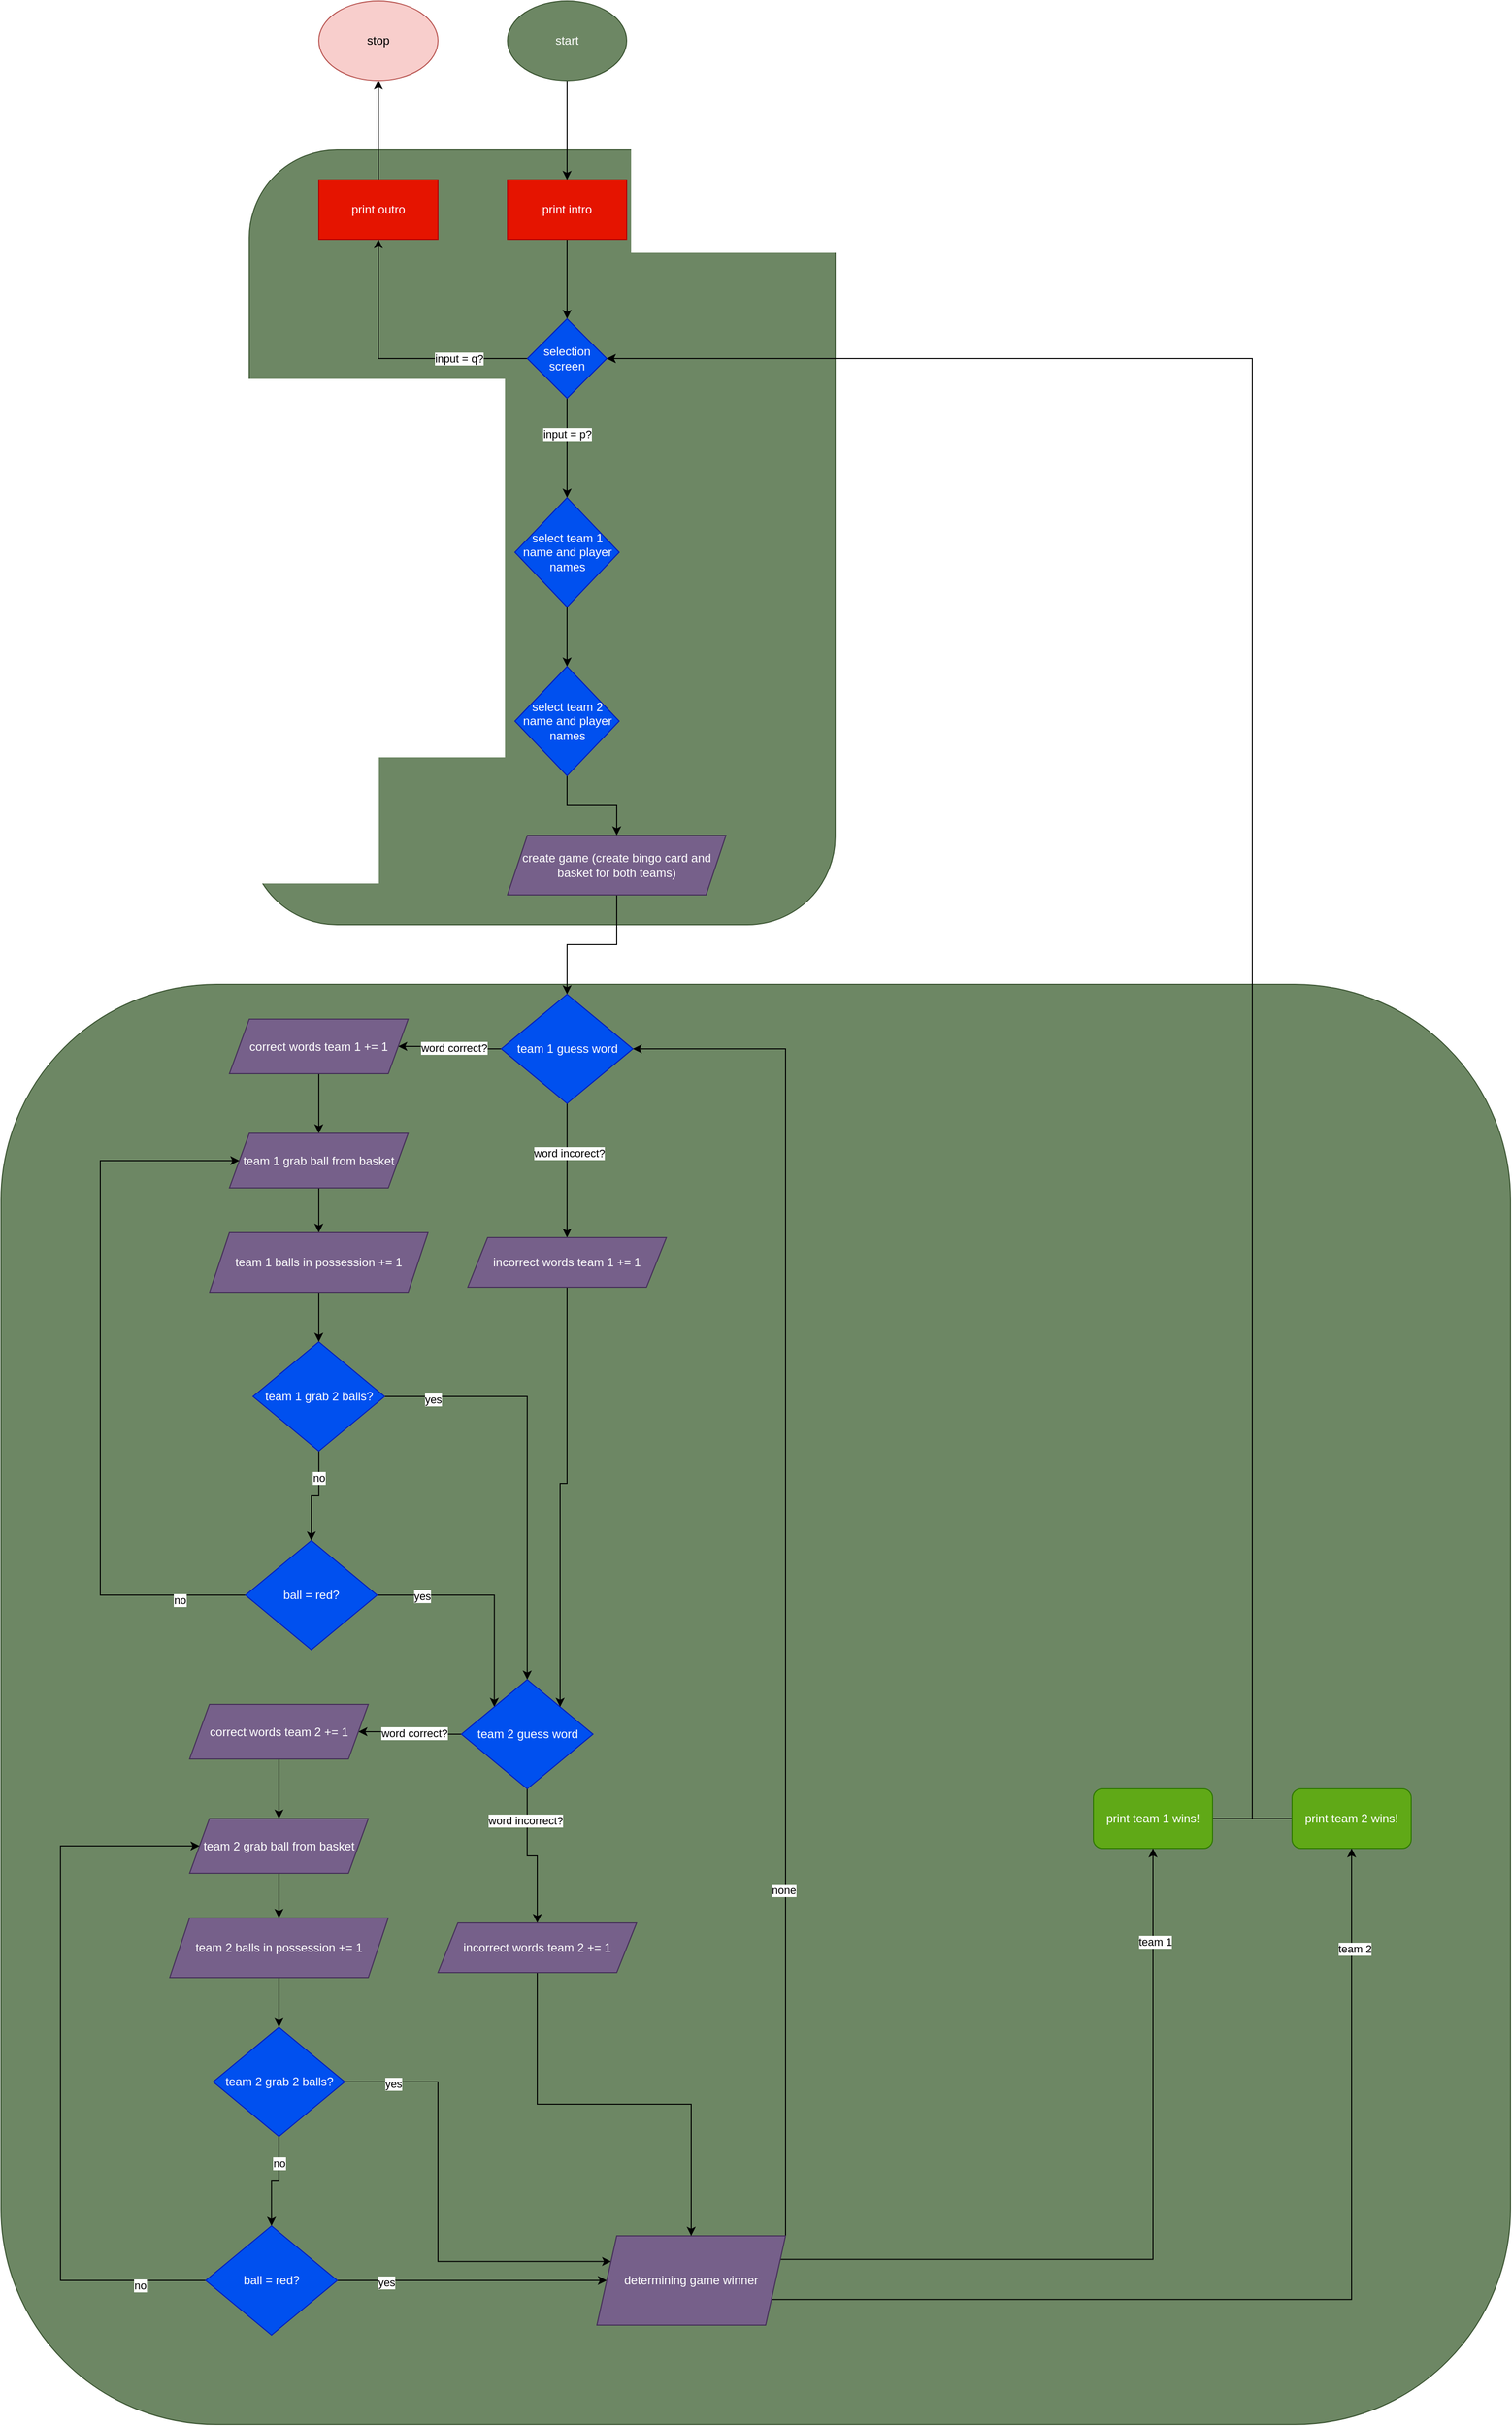 <mxfile version="27.0.1">
  <diagram name="Page-1" id="egBL8m2PtPAUlrRBkeFN">
    <mxGraphModel dx="3354" dy="2748" grid="1" gridSize="10" guides="1" tooltips="1" connect="1" arrows="1" fold="1" page="1" pageScale="1" pageWidth="850" pageHeight="1100" math="0" shadow="0">
      <root>
        <mxCell id="0" />
        <mxCell id="1" parent="0" />
        <mxCell id="If4iOhaDxwaOLvHCRaRI-144" value="" style="rounded=1;whiteSpace=wrap;html=1;fillColor=#6d8764;fontColor=#ffffff;strokeColor=#3A5431;" vertex="1" parent="1">
          <mxGeometry x="-280" y="890" width="1520" height="1450" as="geometry" />
        </mxCell>
        <mxCell id="If4iOhaDxwaOLvHCRaRI-18" value="" style="rounded=1;whiteSpace=wrap;html=1;fillColor=#6d8764;fontColor=#ffffff;strokeColor=#3A5431;" vertex="1" parent="1">
          <mxGeometry x="-30" y="50" width="590" height="780" as="geometry" />
        </mxCell>
        <mxCell id="If4iOhaDxwaOLvHCRaRI-6" style="edgeStyle=orthogonalEdgeStyle;rounded=0;orthogonalLoop=1;jettySize=auto;html=1;entryX=0.5;entryY=0;entryDx=0;entryDy=0;" edge="1" parent="1" source="If4iOhaDxwaOLvHCRaRI-2" target="If4iOhaDxwaOLvHCRaRI-3">
          <mxGeometry relative="1" as="geometry" />
        </mxCell>
        <mxCell id="If4iOhaDxwaOLvHCRaRI-2" value="print intro" style="rounded=0;whiteSpace=wrap;html=1;fillColor=#e51400;fontColor=#ffffff;strokeColor=#B20000;" vertex="1" parent="1">
          <mxGeometry x="230" y="80" width="120" height="60" as="geometry" />
        </mxCell>
        <mxCell id="If4iOhaDxwaOLvHCRaRI-7" style="edgeStyle=orthogonalEdgeStyle;rounded=0;orthogonalLoop=1;jettySize=auto;html=1;entryX=0.5;entryY=0;entryDx=0;entryDy=0;" edge="1" parent="1" source="If4iOhaDxwaOLvHCRaRI-3" target="If4iOhaDxwaOLvHCRaRI-5">
          <mxGeometry relative="1" as="geometry" />
        </mxCell>
        <mxCell id="If4iOhaDxwaOLvHCRaRI-8" value="input = p?" style="edgeLabel;html=1;align=center;verticalAlign=middle;resizable=0;points=[];" vertex="1" connectable="0" parent="If4iOhaDxwaOLvHCRaRI-7">
          <mxGeometry x="-0.294" relative="1" as="geometry">
            <mxPoint as="offset" />
          </mxGeometry>
        </mxCell>
        <mxCell id="If4iOhaDxwaOLvHCRaRI-100" style="edgeStyle=orthogonalEdgeStyle;rounded=0;orthogonalLoop=1;jettySize=auto;html=1;entryX=0.5;entryY=1;entryDx=0;entryDy=0;" edge="1" parent="1" source="If4iOhaDxwaOLvHCRaRI-3" target="If4iOhaDxwaOLvHCRaRI-14">
          <mxGeometry relative="1" as="geometry" />
        </mxCell>
        <mxCell id="If4iOhaDxwaOLvHCRaRI-101" value="input = q?" style="edgeLabel;html=1;align=center;verticalAlign=middle;resizable=0;points=[];" vertex="1" connectable="0" parent="If4iOhaDxwaOLvHCRaRI-100">
          <mxGeometry x="-0.49" relative="1" as="geometry">
            <mxPoint as="offset" />
          </mxGeometry>
        </mxCell>
        <mxCell id="If4iOhaDxwaOLvHCRaRI-3" value="selection screen" style="rhombus;whiteSpace=wrap;html=1;fillColor=#0050ef;fontColor=#ffffff;strokeColor=#001DBC;" vertex="1" parent="1">
          <mxGeometry x="250" y="220" width="80" height="80" as="geometry" />
        </mxCell>
        <mxCell id="If4iOhaDxwaOLvHCRaRI-10" style="edgeStyle=orthogonalEdgeStyle;rounded=0;orthogonalLoop=1;jettySize=auto;html=1;" edge="1" parent="1" source="If4iOhaDxwaOLvHCRaRI-5" target="If4iOhaDxwaOLvHCRaRI-9">
          <mxGeometry relative="1" as="geometry" />
        </mxCell>
        <mxCell id="If4iOhaDxwaOLvHCRaRI-5" value="select team 1 name and player names" style="rhombus;whiteSpace=wrap;html=1;fillColor=#0050ef;fontColor=#ffffff;strokeColor=#001DBC;" vertex="1" parent="1">
          <mxGeometry x="237.5" y="400" width="105" height="110" as="geometry" />
        </mxCell>
        <mxCell id="If4iOhaDxwaOLvHCRaRI-13" style="edgeStyle=orthogonalEdgeStyle;rounded=0;orthogonalLoop=1;jettySize=auto;html=1;entryX=0.5;entryY=0;entryDx=0;entryDy=0;" edge="1" parent="1" source="If4iOhaDxwaOLvHCRaRI-9" target="If4iOhaDxwaOLvHCRaRI-12">
          <mxGeometry relative="1" as="geometry" />
        </mxCell>
        <mxCell id="If4iOhaDxwaOLvHCRaRI-9" value="select team 2 name and player names" style="rhombus;whiteSpace=wrap;html=1;fillColor=#0050ef;fontColor=#ffffff;strokeColor=#001DBC;" vertex="1" parent="1">
          <mxGeometry x="237.5" y="570" width="105" height="110" as="geometry" />
        </mxCell>
        <mxCell id="If4iOhaDxwaOLvHCRaRI-20" style="edgeStyle=orthogonalEdgeStyle;rounded=0;orthogonalLoop=1;jettySize=auto;html=1;entryX=0.5;entryY=0;entryDx=0;entryDy=0;" edge="1" parent="1" source="If4iOhaDxwaOLvHCRaRI-12" target="If4iOhaDxwaOLvHCRaRI-19">
          <mxGeometry relative="1" as="geometry" />
        </mxCell>
        <mxCell id="If4iOhaDxwaOLvHCRaRI-12" value="create game (create bingo card and basket for both teams)" style="shape=parallelogram;perimeter=parallelogramPerimeter;whiteSpace=wrap;html=1;fixedSize=1;fillColor=#76608a;fontColor=#ffffff;strokeColor=#432D57;" vertex="1" parent="1">
          <mxGeometry x="230" y="740" width="220" height="60" as="geometry" />
        </mxCell>
        <mxCell id="If4iOhaDxwaOLvHCRaRI-106" style="edgeStyle=orthogonalEdgeStyle;rounded=0;orthogonalLoop=1;jettySize=auto;html=1;entryX=0.5;entryY=1;entryDx=0;entryDy=0;" edge="1" parent="1" source="If4iOhaDxwaOLvHCRaRI-14" target="If4iOhaDxwaOLvHCRaRI-105">
          <mxGeometry relative="1" as="geometry" />
        </mxCell>
        <mxCell id="If4iOhaDxwaOLvHCRaRI-14" value="print outro" style="rounded=0;whiteSpace=wrap;html=1;fillColor=#e51400;fontColor=#ffffff;strokeColor=#B20000;" vertex="1" parent="1">
          <mxGeometry x="40" y="80" width="120" height="60" as="geometry" />
        </mxCell>
        <mxCell id="If4iOhaDxwaOLvHCRaRI-22" style="edgeStyle=orthogonalEdgeStyle;rounded=0;orthogonalLoop=1;jettySize=auto;html=1;entryX=1;entryY=0.5;entryDx=0;entryDy=0;" edge="1" parent="1" source="If4iOhaDxwaOLvHCRaRI-19" target="If4iOhaDxwaOLvHCRaRI-21">
          <mxGeometry relative="1" as="geometry" />
        </mxCell>
        <mxCell id="If4iOhaDxwaOLvHCRaRI-23" value="word correct?" style="edgeLabel;html=1;align=center;verticalAlign=middle;resizable=0;points=[];" vertex="1" connectable="0" parent="If4iOhaDxwaOLvHCRaRI-22">
          <mxGeometry x="-0.049" y="1" relative="1" as="geometry">
            <mxPoint as="offset" />
          </mxGeometry>
        </mxCell>
        <mxCell id="If4iOhaDxwaOLvHCRaRI-134" style="edgeStyle=orthogonalEdgeStyle;rounded=0;orthogonalLoop=1;jettySize=auto;html=1;entryX=0.5;entryY=0;entryDx=0;entryDy=0;" edge="1" parent="1" source="If4iOhaDxwaOLvHCRaRI-19" target="If4iOhaDxwaOLvHCRaRI-133">
          <mxGeometry relative="1" as="geometry" />
        </mxCell>
        <mxCell id="If4iOhaDxwaOLvHCRaRI-135" value="word incorect?" style="edgeLabel;html=1;align=center;verticalAlign=middle;resizable=0;points=[];" vertex="1" connectable="0" parent="If4iOhaDxwaOLvHCRaRI-134">
          <mxGeometry x="-0.259" y="2" relative="1" as="geometry">
            <mxPoint as="offset" />
          </mxGeometry>
        </mxCell>
        <mxCell id="If4iOhaDxwaOLvHCRaRI-19" value="team 1 guess word" style="rhombus;whiteSpace=wrap;html=1;fillColor=#0050ef;fontColor=#ffffff;strokeColor=#001DBC;" vertex="1" parent="1">
          <mxGeometry x="223.75" y="900" width="132.5" height="110" as="geometry" />
        </mxCell>
        <mxCell id="If4iOhaDxwaOLvHCRaRI-28" style="edgeStyle=orthogonalEdgeStyle;rounded=0;orthogonalLoop=1;jettySize=auto;html=1;entryX=0.5;entryY=0;entryDx=0;entryDy=0;" edge="1" parent="1" source="If4iOhaDxwaOLvHCRaRI-21" target="If4iOhaDxwaOLvHCRaRI-27">
          <mxGeometry relative="1" as="geometry" />
        </mxCell>
        <mxCell id="If4iOhaDxwaOLvHCRaRI-21" value="correct words team 1 += 1" style="shape=parallelogram;perimeter=parallelogramPerimeter;whiteSpace=wrap;html=1;fixedSize=1;fillColor=#76608a;fontColor=#ffffff;strokeColor=#432D57;" vertex="1" parent="1">
          <mxGeometry x="-50" y="925" width="180" height="55" as="geometry" />
        </mxCell>
        <mxCell id="If4iOhaDxwaOLvHCRaRI-34" style="edgeStyle=orthogonalEdgeStyle;rounded=0;orthogonalLoop=1;jettySize=auto;html=1;" edge="1" parent="1" source="If4iOhaDxwaOLvHCRaRI-27" target="If4iOhaDxwaOLvHCRaRI-33">
          <mxGeometry relative="1" as="geometry" />
        </mxCell>
        <mxCell id="If4iOhaDxwaOLvHCRaRI-27" value="team 1 grab ball from basket" style="shape=parallelogram;perimeter=parallelogramPerimeter;whiteSpace=wrap;html=1;fixedSize=1;fillColor=#76608a;fontColor=#ffffff;strokeColor=#432D57;" vertex="1" parent="1">
          <mxGeometry x="-50" y="1040" width="180" height="55" as="geometry" />
        </mxCell>
        <mxCell id="If4iOhaDxwaOLvHCRaRI-39" style="edgeStyle=orthogonalEdgeStyle;rounded=0;orthogonalLoop=1;jettySize=auto;html=1;entryX=0;entryY=0.5;entryDx=0;entryDy=0;exitX=0;exitY=0.5;exitDx=0;exitDy=0;" edge="1" parent="1" source="If4iOhaDxwaOLvHCRaRI-29" target="If4iOhaDxwaOLvHCRaRI-27">
          <mxGeometry relative="1" as="geometry">
            <Array as="points">
              <mxPoint x="-180" y="1505" />
              <mxPoint x="-180" y="1068" />
            </Array>
          </mxGeometry>
        </mxCell>
        <mxCell id="If4iOhaDxwaOLvHCRaRI-40" value="no" style="edgeLabel;html=1;align=center;verticalAlign=middle;resizable=0;points=[];" vertex="1" connectable="0" parent="If4iOhaDxwaOLvHCRaRI-39">
          <mxGeometry x="-0.813" y="5" relative="1" as="geometry">
            <mxPoint x="1" as="offset" />
          </mxGeometry>
        </mxCell>
        <mxCell id="If4iOhaDxwaOLvHCRaRI-64" style="edgeStyle=orthogonalEdgeStyle;rounded=0;orthogonalLoop=1;jettySize=auto;html=1;entryX=0;entryY=0;entryDx=0;entryDy=0;" edge="1" parent="1" source="If4iOhaDxwaOLvHCRaRI-29" target="If4iOhaDxwaOLvHCRaRI-45">
          <mxGeometry relative="1" as="geometry" />
        </mxCell>
        <mxCell id="If4iOhaDxwaOLvHCRaRI-65" value="yes" style="edgeLabel;html=1;align=center;verticalAlign=middle;resizable=0;points=[];" vertex="1" connectable="0" parent="If4iOhaDxwaOLvHCRaRI-64">
          <mxGeometry x="-0.611" y="-1" relative="1" as="geometry">
            <mxPoint as="offset" />
          </mxGeometry>
        </mxCell>
        <mxCell id="If4iOhaDxwaOLvHCRaRI-29" value="ball = red?" style="rhombus;whiteSpace=wrap;html=1;fillColor=#0050ef;fontColor=#ffffff;strokeColor=#001DBC;" vertex="1" parent="1">
          <mxGeometry x="-33.75" y="1450" width="132.5" height="110" as="geometry" />
        </mxCell>
        <mxCell id="If4iOhaDxwaOLvHCRaRI-36" style="edgeStyle=orthogonalEdgeStyle;rounded=0;orthogonalLoop=1;jettySize=auto;html=1;entryX=0.5;entryY=0;entryDx=0;entryDy=0;" edge="1" parent="1" source="If4iOhaDxwaOLvHCRaRI-32" target="If4iOhaDxwaOLvHCRaRI-29">
          <mxGeometry relative="1" as="geometry" />
        </mxCell>
        <mxCell id="If4iOhaDxwaOLvHCRaRI-38" value="no" style="edgeLabel;html=1;align=center;verticalAlign=middle;resizable=0;points=[];" vertex="1" connectable="0" parent="If4iOhaDxwaOLvHCRaRI-36">
          <mxGeometry x="-0.46" relative="1" as="geometry">
            <mxPoint as="offset" />
          </mxGeometry>
        </mxCell>
        <mxCell id="If4iOhaDxwaOLvHCRaRI-62" style="edgeStyle=orthogonalEdgeStyle;rounded=0;orthogonalLoop=1;jettySize=auto;html=1;entryX=0.5;entryY=0;entryDx=0;entryDy=0;" edge="1" parent="1" source="If4iOhaDxwaOLvHCRaRI-32" target="If4iOhaDxwaOLvHCRaRI-45">
          <mxGeometry relative="1" as="geometry" />
        </mxCell>
        <mxCell id="If4iOhaDxwaOLvHCRaRI-63" value="yes" style="edgeLabel;html=1;align=center;verticalAlign=middle;resizable=0;points=[];" vertex="1" connectable="0" parent="If4iOhaDxwaOLvHCRaRI-62">
          <mxGeometry x="-0.774" y="-3" relative="1" as="geometry">
            <mxPoint as="offset" />
          </mxGeometry>
        </mxCell>
        <mxCell id="If4iOhaDxwaOLvHCRaRI-32" value="team 1 grab 2 balls?" style="rhombus;whiteSpace=wrap;html=1;fillColor=#0050ef;fontColor=#ffffff;strokeColor=#001DBC;" vertex="1" parent="1">
          <mxGeometry x="-26.25" y="1250" width="132.5" height="110" as="geometry" />
        </mxCell>
        <mxCell id="If4iOhaDxwaOLvHCRaRI-35" style="edgeStyle=orthogonalEdgeStyle;rounded=0;orthogonalLoop=1;jettySize=auto;html=1;entryX=0.5;entryY=0;entryDx=0;entryDy=0;" edge="1" parent="1" source="If4iOhaDxwaOLvHCRaRI-33" target="If4iOhaDxwaOLvHCRaRI-32">
          <mxGeometry relative="1" as="geometry" />
        </mxCell>
        <mxCell id="If4iOhaDxwaOLvHCRaRI-33" value="team 1 balls in possession += 1" style="shape=parallelogram;perimeter=parallelogramPerimeter;whiteSpace=wrap;html=1;fixedSize=1;fillColor=#76608a;fontColor=#ffffff;strokeColor=#432D57;" vertex="1" parent="1">
          <mxGeometry x="-70" y="1140" width="220" height="60" as="geometry" />
        </mxCell>
        <mxCell id="If4iOhaDxwaOLvHCRaRI-43" style="edgeStyle=orthogonalEdgeStyle;rounded=0;orthogonalLoop=1;jettySize=auto;html=1;entryX=1;entryY=0.5;entryDx=0;entryDy=0;" edge="1" parent="1" source="If4iOhaDxwaOLvHCRaRI-45" target="If4iOhaDxwaOLvHCRaRI-47">
          <mxGeometry relative="1" as="geometry" />
        </mxCell>
        <mxCell id="If4iOhaDxwaOLvHCRaRI-44" value="word correct?" style="edgeLabel;html=1;align=center;verticalAlign=middle;resizable=0;points=[];" vertex="1" connectable="0" parent="If4iOhaDxwaOLvHCRaRI-43">
          <mxGeometry x="-0.049" y="1" relative="1" as="geometry">
            <mxPoint as="offset" />
          </mxGeometry>
        </mxCell>
        <mxCell id="If4iOhaDxwaOLvHCRaRI-139" style="edgeStyle=orthogonalEdgeStyle;rounded=0;orthogonalLoop=1;jettySize=auto;html=1;entryX=0.5;entryY=0;entryDx=0;entryDy=0;" edge="1" parent="1" source="If4iOhaDxwaOLvHCRaRI-45" target="If4iOhaDxwaOLvHCRaRI-137">
          <mxGeometry relative="1" as="geometry" />
        </mxCell>
        <mxCell id="If4iOhaDxwaOLvHCRaRI-140" value="word incorrect?" style="edgeLabel;html=1;align=center;verticalAlign=middle;resizable=0;points=[];" vertex="1" connectable="0" parent="If4iOhaDxwaOLvHCRaRI-139">
          <mxGeometry x="-0.558" y="-2" relative="1" as="geometry">
            <mxPoint as="offset" />
          </mxGeometry>
        </mxCell>
        <mxCell id="If4iOhaDxwaOLvHCRaRI-45" value="team 2 guess word" style="rhombus;whiteSpace=wrap;html=1;fillColor=#0050ef;fontColor=#ffffff;strokeColor=#001DBC;" vertex="1" parent="1">
          <mxGeometry x="183.64" y="1590" width="132.5" height="110" as="geometry" />
        </mxCell>
        <mxCell id="If4iOhaDxwaOLvHCRaRI-46" style="edgeStyle=orthogonalEdgeStyle;rounded=0;orthogonalLoop=1;jettySize=auto;html=1;entryX=0.5;entryY=0;entryDx=0;entryDy=0;" edge="1" parent="1" source="If4iOhaDxwaOLvHCRaRI-47" target="If4iOhaDxwaOLvHCRaRI-49">
          <mxGeometry relative="1" as="geometry" />
        </mxCell>
        <mxCell id="If4iOhaDxwaOLvHCRaRI-47" value="correct words team 2 += 1" style="shape=parallelogram;perimeter=parallelogramPerimeter;whiteSpace=wrap;html=1;fixedSize=1;fillColor=#76608a;fontColor=#ffffff;strokeColor=#432D57;" vertex="1" parent="1">
          <mxGeometry x="-90.11" y="1615" width="180" height="55" as="geometry" />
        </mxCell>
        <mxCell id="If4iOhaDxwaOLvHCRaRI-48" style="edgeStyle=orthogonalEdgeStyle;rounded=0;orthogonalLoop=1;jettySize=auto;html=1;" edge="1" parent="1" source="If4iOhaDxwaOLvHCRaRI-49" target="If4iOhaDxwaOLvHCRaRI-61">
          <mxGeometry relative="1" as="geometry" />
        </mxCell>
        <mxCell id="If4iOhaDxwaOLvHCRaRI-49" value="team 2 grab ball from basket" style="shape=parallelogram;perimeter=parallelogramPerimeter;whiteSpace=wrap;html=1;fixedSize=1;fillColor=#76608a;fontColor=#ffffff;strokeColor=#432D57;" vertex="1" parent="1">
          <mxGeometry x="-90.11" y="1730" width="180" height="55" as="geometry" />
        </mxCell>
        <mxCell id="If4iOhaDxwaOLvHCRaRI-52" style="edgeStyle=orthogonalEdgeStyle;rounded=0;orthogonalLoop=1;jettySize=auto;html=1;entryX=0;entryY=0.5;entryDx=0;entryDy=0;exitX=0;exitY=0.5;exitDx=0;exitDy=0;" edge="1" parent="1" source="If4iOhaDxwaOLvHCRaRI-54" target="If4iOhaDxwaOLvHCRaRI-49">
          <mxGeometry relative="1" as="geometry">
            <Array as="points">
              <mxPoint x="-220.11" y="2195" />
              <mxPoint x="-220.11" y="1758" />
            </Array>
          </mxGeometry>
        </mxCell>
        <mxCell id="If4iOhaDxwaOLvHCRaRI-53" value="no" style="edgeLabel;html=1;align=center;verticalAlign=middle;resizable=0;points=[];" vertex="1" connectable="0" parent="If4iOhaDxwaOLvHCRaRI-52">
          <mxGeometry x="-0.813" y="5" relative="1" as="geometry">
            <mxPoint x="1" as="offset" />
          </mxGeometry>
        </mxCell>
        <mxCell id="If4iOhaDxwaOLvHCRaRI-110" style="edgeStyle=orthogonalEdgeStyle;rounded=0;orthogonalLoop=1;jettySize=auto;html=1;entryX=0;entryY=0.5;entryDx=0;entryDy=0;" edge="1" parent="1" source="If4iOhaDxwaOLvHCRaRI-54" target="If4iOhaDxwaOLvHCRaRI-108">
          <mxGeometry relative="1" as="geometry" />
        </mxCell>
        <mxCell id="If4iOhaDxwaOLvHCRaRI-111" value="yes" style="edgeLabel;html=1;align=center;verticalAlign=middle;resizable=0;points=[];" vertex="1" connectable="0" parent="If4iOhaDxwaOLvHCRaRI-110">
          <mxGeometry x="-0.639" y="-2" relative="1" as="geometry">
            <mxPoint as="offset" />
          </mxGeometry>
        </mxCell>
        <mxCell id="If4iOhaDxwaOLvHCRaRI-54" value="ball = red?" style="rhombus;whiteSpace=wrap;html=1;fillColor=#0050ef;fontColor=#ffffff;strokeColor=#001DBC;" vertex="1" parent="1">
          <mxGeometry x="-73.86" y="2140" width="132.5" height="110" as="geometry" />
        </mxCell>
        <mxCell id="If4iOhaDxwaOLvHCRaRI-55" style="edgeStyle=orthogonalEdgeStyle;rounded=0;orthogonalLoop=1;jettySize=auto;html=1;entryX=0.5;entryY=0;entryDx=0;entryDy=0;" edge="1" parent="1" source="If4iOhaDxwaOLvHCRaRI-59" target="If4iOhaDxwaOLvHCRaRI-54">
          <mxGeometry relative="1" as="geometry" />
        </mxCell>
        <mxCell id="If4iOhaDxwaOLvHCRaRI-56" value="no" style="edgeLabel;html=1;align=center;verticalAlign=middle;resizable=0;points=[];" vertex="1" connectable="0" parent="If4iOhaDxwaOLvHCRaRI-55">
          <mxGeometry x="-0.46" relative="1" as="geometry">
            <mxPoint as="offset" />
          </mxGeometry>
        </mxCell>
        <mxCell id="If4iOhaDxwaOLvHCRaRI-109" style="edgeStyle=orthogonalEdgeStyle;rounded=0;orthogonalLoop=1;jettySize=auto;html=1;entryX=0;entryY=0.25;entryDx=0;entryDy=0;" edge="1" parent="1" source="If4iOhaDxwaOLvHCRaRI-59" target="If4iOhaDxwaOLvHCRaRI-108">
          <mxGeometry relative="1" as="geometry">
            <Array as="points">
              <mxPoint x="160" y="1995" />
              <mxPoint x="160" y="2176" />
            </Array>
          </mxGeometry>
        </mxCell>
        <mxCell id="If4iOhaDxwaOLvHCRaRI-112" value="yes" style="edgeLabel;html=1;align=center;verticalAlign=middle;resizable=0;points=[];" vertex="1" connectable="0" parent="If4iOhaDxwaOLvHCRaRI-109">
          <mxGeometry x="-0.785" y="-2" relative="1" as="geometry">
            <mxPoint as="offset" />
          </mxGeometry>
        </mxCell>
        <mxCell id="If4iOhaDxwaOLvHCRaRI-59" value="team 2 grab 2 balls?" style="rhombus;whiteSpace=wrap;html=1;fillColor=#0050ef;fontColor=#ffffff;strokeColor=#001DBC;" vertex="1" parent="1">
          <mxGeometry x="-66.36" y="1940" width="132.5" height="110" as="geometry" />
        </mxCell>
        <mxCell id="If4iOhaDxwaOLvHCRaRI-60" style="edgeStyle=orthogonalEdgeStyle;rounded=0;orthogonalLoop=1;jettySize=auto;html=1;entryX=0.5;entryY=0;entryDx=0;entryDy=0;" edge="1" parent="1" source="If4iOhaDxwaOLvHCRaRI-61" target="If4iOhaDxwaOLvHCRaRI-59">
          <mxGeometry relative="1" as="geometry" />
        </mxCell>
        <mxCell id="If4iOhaDxwaOLvHCRaRI-61" value="team 2 balls in possession += 1" style="shape=parallelogram;perimeter=parallelogramPerimeter;whiteSpace=wrap;html=1;fixedSize=1;fillColor=#76608a;fontColor=#ffffff;strokeColor=#432D57;" vertex="1" parent="1">
          <mxGeometry x="-110.11" y="1830" width="220" height="60" as="geometry" />
        </mxCell>
        <mxCell id="If4iOhaDxwaOLvHCRaRI-123" style="edgeStyle=orthogonalEdgeStyle;rounded=0;orthogonalLoop=1;jettySize=auto;html=1;entryX=1;entryY=0.5;entryDx=0;entryDy=0;" edge="1" parent="1" source="If4iOhaDxwaOLvHCRaRI-78" target="If4iOhaDxwaOLvHCRaRI-3">
          <mxGeometry relative="1" as="geometry">
            <mxPoint x="990" y="630" as="targetPoint" />
            <Array as="points">
              <mxPoint x="980" y="1730" />
              <mxPoint x="980" y="260" />
            </Array>
          </mxGeometry>
        </mxCell>
        <mxCell id="If4iOhaDxwaOLvHCRaRI-78" value="print team 1 wins!" style="rounded=1;whiteSpace=wrap;html=1;fillColor=#60a917;strokeColor=#2D7600;fontColor=#ffffff;" vertex="1" parent="1">
          <mxGeometry x="820" y="1700" width="120" height="60" as="geometry" />
        </mxCell>
        <mxCell id="If4iOhaDxwaOLvHCRaRI-122" style="edgeStyle=orthogonalEdgeStyle;rounded=0;orthogonalLoop=1;jettySize=auto;html=1;entryX=1;entryY=0.5;entryDx=0;entryDy=0;exitX=0;exitY=0.5;exitDx=0;exitDy=0;" edge="1" parent="1" source="If4iOhaDxwaOLvHCRaRI-79" target="If4iOhaDxwaOLvHCRaRI-3">
          <mxGeometry relative="1" as="geometry">
            <mxPoint x="1010" y="1000" as="targetPoint" />
            <Array as="points">
              <mxPoint x="980" y="1730" />
              <mxPoint x="980" y="260" />
            </Array>
          </mxGeometry>
        </mxCell>
        <mxCell id="If4iOhaDxwaOLvHCRaRI-79" value="print team 2 wins!" style="rounded=1;whiteSpace=wrap;html=1;fillColor=#60a917;fontColor=#ffffff;strokeColor=#2D7600;" vertex="1" parent="1">
          <mxGeometry x="1020" y="1700" width="120" height="60" as="geometry" />
        </mxCell>
        <mxCell id="If4iOhaDxwaOLvHCRaRI-103" style="edgeStyle=orthogonalEdgeStyle;rounded=0;orthogonalLoop=1;jettySize=auto;html=1;entryX=0.5;entryY=0;entryDx=0;entryDy=0;" edge="1" parent="1" source="If4iOhaDxwaOLvHCRaRI-102" target="If4iOhaDxwaOLvHCRaRI-2">
          <mxGeometry relative="1" as="geometry" />
        </mxCell>
        <mxCell id="If4iOhaDxwaOLvHCRaRI-102" value="start" style="ellipse;whiteSpace=wrap;html=1;fillColor=#6d8764;fontColor=#ffffff;strokeColor=#3A5431;" vertex="1" parent="1">
          <mxGeometry x="230" y="-100" width="120" height="80" as="geometry" />
        </mxCell>
        <mxCell id="If4iOhaDxwaOLvHCRaRI-105" value="stop" style="ellipse;whiteSpace=wrap;html=1;fillColor=#f8cecc;strokeColor=#b85450;" vertex="1" parent="1">
          <mxGeometry x="40" y="-100" width="120" height="80" as="geometry" />
        </mxCell>
        <mxCell id="If4iOhaDxwaOLvHCRaRI-113" style="edgeStyle=orthogonalEdgeStyle;rounded=0;orthogonalLoop=1;jettySize=auto;html=1;exitX=1;exitY=0.25;exitDx=0;exitDy=0;entryX=0.5;entryY=1;entryDx=0;entryDy=0;" edge="1" parent="1" source="If4iOhaDxwaOLvHCRaRI-108" target="If4iOhaDxwaOLvHCRaRI-78">
          <mxGeometry relative="1" as="geometry" />
        </mxCell>
        <mxCell id="If4iOhaDxwaOLvHCRaRI-114" value="team 1" style="edgeLabel;html=1;align=center;verticalAlign=middle;resizable=0;points=[];" vertex="1" connectable="0" parent="If4iOhaDxwaOLvHCRaRI-113">
          <mxGeometry x="0.762" y="-2" relative="1" as="geometry">
            <mxPoint as="offset" />
          </mxGeometry>
        </mxCell>
        <mxCell id="If4iOhaDxwaOLvHCRaRI-115" style="edgeStyle=orthogonalEdgeStyle;rounded=0;orthogonalLoop=1;jettySize=auto;html=1;exitX=1;exitY=0.75;exitDx=0;exitDy=0;entryX=0.5;entryY=1;entryDx=0;entryDy=0;" edge="1" parent="1" source="If4iOhaDxwaOLvHCRaRI-108" target="If4iOhaDxwaOLvHCRaRI-79">
          <mxGeometry relative="1" as="geometry" />
        </mxCell>
        <mxCell id="If4iOhaDxwaOLvHCRaRI-116" value="team 2" style="edgeLabel;html=1;align=center;verticalAlign=middle;resizable=0;points=[];" vertex="1" connectable="0" parent="If4iOhaDxwaOLvHCRaRI-115">
          <mxGeometry x="0.804" y="-3" relative="1" as="geometry">
            <mxPoint y="-1" as="offset" />
          </mxGeometry>
        </mxCell>
        <mxCell id="If4iOhaDxwaOLvHCRaRI-125" style="edgeStyle=orthogonalEdgeStyle;rounded=0;orthogonalLoop=1;jettySize=auto;html=1;exitX=1;exitY=0;exitDx=0;exitDy=0;entryX=1;entryY=0.5;entryDx=0;entryDy=0;" edge="1" parent="1" source="If4iOhaDxwaOLvHCRaRI-108" target="If4iOhaDxwaOLvHCRaRI-19">
          <mxGeometry relative="1" as="geometry">
            <mxPoint x="462" y="1110" as="targetPoint" />
            <Array as="points">
              <mxPoint x="510" y="955" />
            </Array>
          </mxGeometry>
        </mxCell>
        <mxCell id="If4iOhaDxwaOLvHCRaRI-126" value="none" style="edgeLabel;html=1;align=center;verticalAlign=middle;resizable=0;points=[];" vertex="1" connectable="0" parent="If4iOhaDxwaOLvHCRaRI-125">
          <mxGeometry x="-0.484" y="2" relative="1" as="geometry">
            <mxPoint as="offset" />
          </mxGeometry>
        </mxCell>
        <mxCell id="If4iOhaDxwaOLvHCRaRI-108" value="determining game winner" style="shape=parallelogram;perimeter=parallelogramPerimeter;whiteSpace=wrap;html=1;fixedSize=1;fillColor=#76608a;strokeColor=#432D57;fontColor=#ffffff;" vertex="1" parent="1">
          <mxGeometry x="320" y="2150" width="190" height="90" as="geometry" />
        </mxCell>
        <mxCell id="If4iOhaDxwaOLvHCRaRI-136" style="edgeStyle=orthogonalEdgeStyle;rounded=0;orthogonalLoop=1;jettySize=auto;html=1;entryX=1;entryY=0;entryDx=0;entryDy=0;" edge="1" parent="1" source="If4iOhaDxwaOLvHCRaRI-133" target="If4iOhaDxwaOLvHCRaRI-45">
          <mxGeometry relative="1" as="geometry" />
        </mxCell>
        <mxCell id="If4iOhaDxwaOLvHCRaRI-133" value="incorrect words team 1 += 1" style="shape=parallelogram;perimeter=parallelogramPerimeter;whiteSpace=wrap;html=1;fixedSize=1;fillColor=#76608a;fontColor=#ffffff;strokeColor=#432D57;" vertex="1" parent="1">
          <mxGeometry x="190" y="1145" width="200" height="50" as="geometry" />
        </mxCell>
        <mxCell id="If4iOhaDxwaOLvHCRaRI-141" style="edgeStyle=orthogonalEdgeStyle;rounded=0;orthogonalLoop=1;jettySize=auto;html=1;entryX=0.5;entryY=0;entryDx=0;entryDy=0;" edge="1" parent="1" source="If4iOhaDxwaOLvHCRaRI-137" target="If4iOhaDxwaOLvHCRaRI-108">
          <mxGeometry relative="1" as="geometry" />
        </mxCell>
        <mxCell id="If4iOhaDxwaOLvHCRaRI-137" value="incorrect words team 2 += 1" style="shape=parallelogram;perimeter=parallelogramPerimeter;whiteSpace=wrap;html=1;fixedSize=1;fillColor=#76608a;fontColor=#ffffff;strokeColor=#432D57;" vertex="1" parent="1">
          <mxGeometry x="160" y="1835" width="200" height="50" as="geometry" />
        </mxCell>
      </root>
    </mxGraphModel>
  </diagram>
</mxfile>
